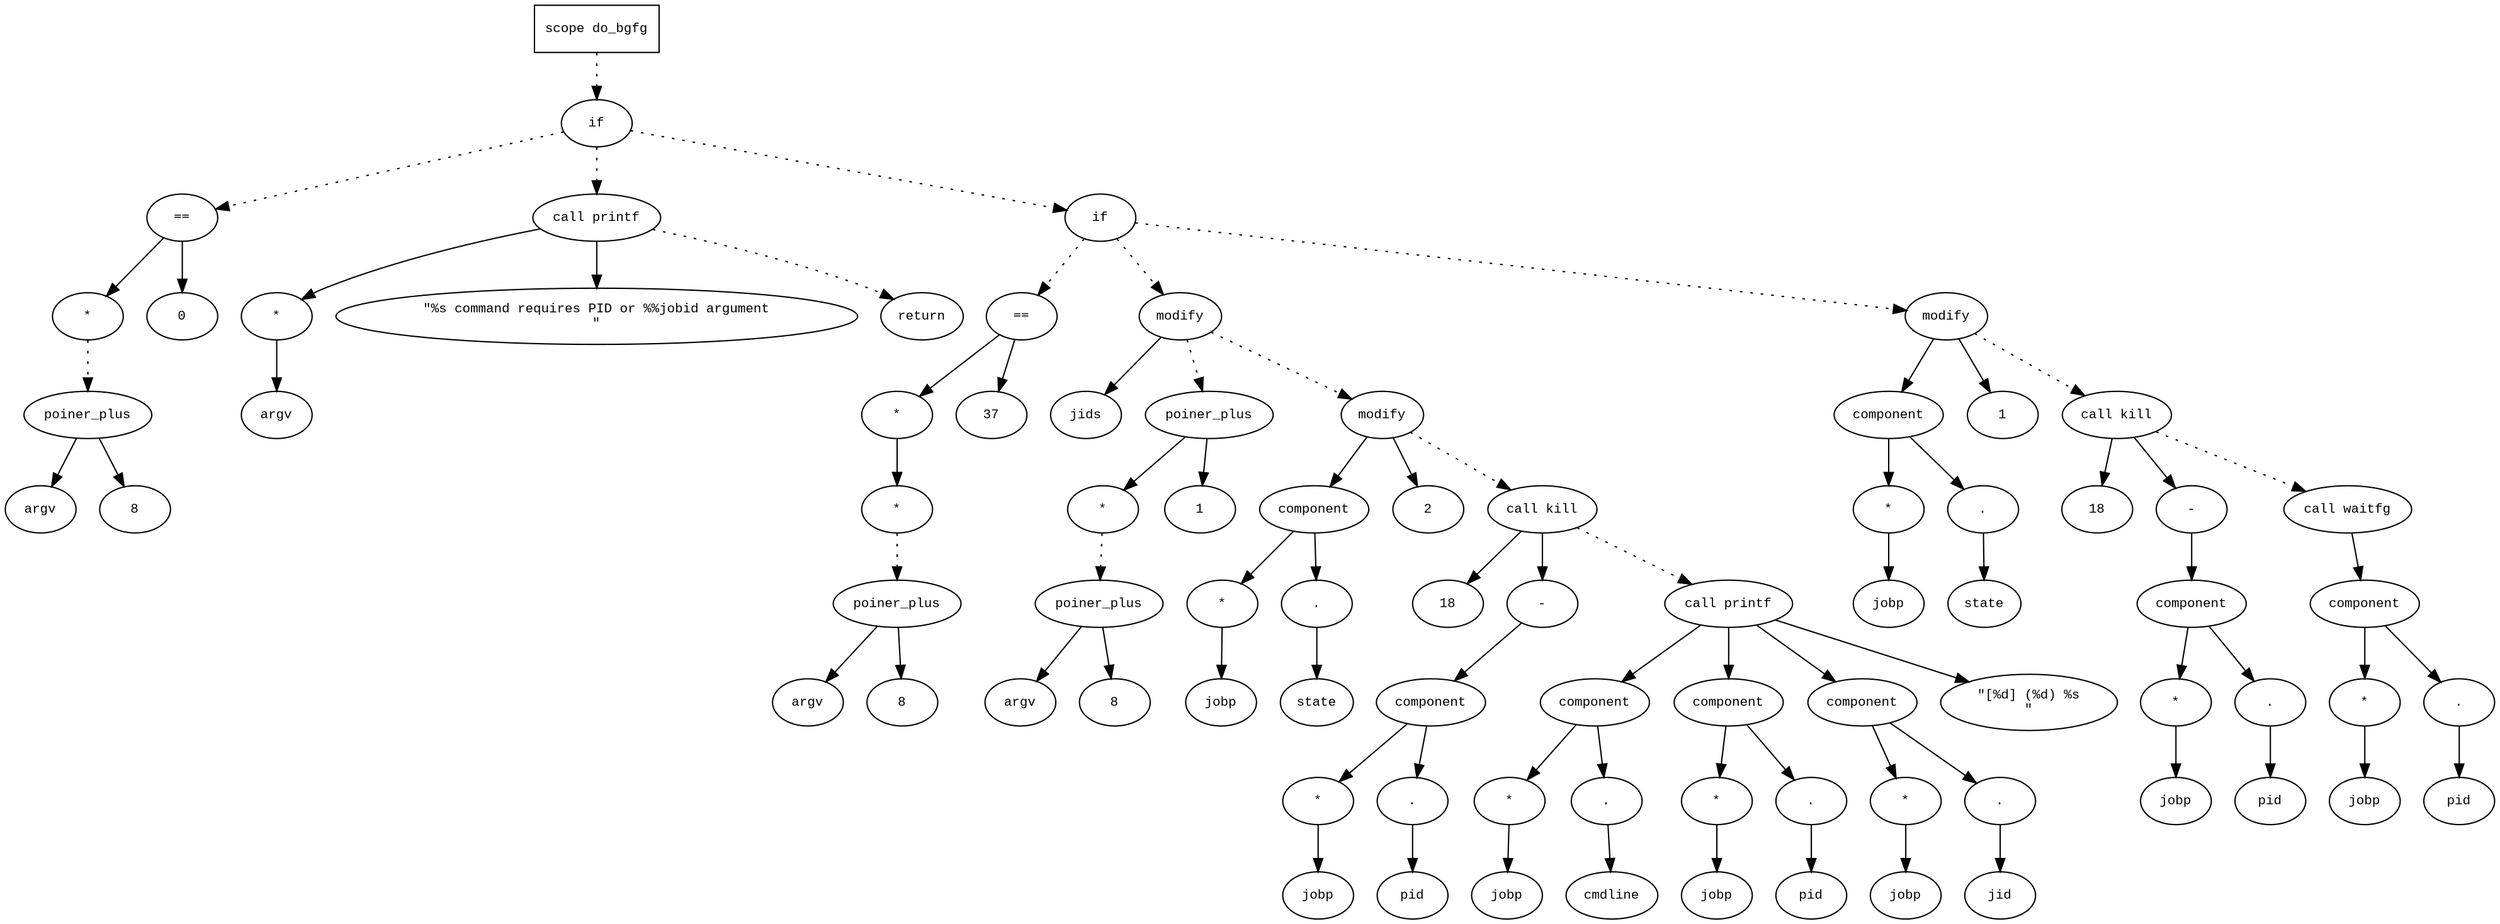 digraph AST {
  graph [fontname="Times New Roman",fontsize=10];
  node  [fontname="Courier New",fontsize=10];
  edge  [fontname="Times New Roman",fontsize=10];

  node1 [label="scope do_bgfg",shape=box];
  node2 [label="if",shape=ellipse];
  node1 -> node2 [style=dotted];
  node3 [label="==",shape=ellipse];
  node4 [label="*",shape=ellipse];
  node5 [label="poiner_plus",shape=ellipse];
  node6 [label="argv",shape=ellipse];
  node5 -> node6;
  node7 [label="8",shape=ellipse];
  node5 -> node7;
  node4 -> node5 [style=dotted];
  node3 -> node4;
  node8 [label="0",shape=ellipse];
  node3 -> node8;
  node2 -> node3 [style=dotted];
  node9 [label="call printf",shape=ellipse];
  node10 [label="*",shape=ellipse];
  node11 [label="argv",shape=ellipse];
  node10 -> node11;
  node9 -> node10;
  node12 [label="\"%s command requires PID or %%jobid argument
\"",shape=ellipse];
  node9 -> node12;
  node2 -> node9 [style=dotted];
  node13 [label="return",shape=ellipse];
  node9 -> node13 [style=dotted];
  node14 [label="if",shape=ellipse];
  node2 -> node14 [style=dotted];
  node15 [label="==",shape=ellipse];
  node16 [label="*",shape=ellipse];
  node17 [label="*",shape=ellipse];
  node18 [label="poiner_plus",shape=ellipse];
  node19 [label="argv",shape=ellipse];
  node18 -> node19;
  node20 [label="8",shape=ellipse];
  node18 -> node20;
  node17 -> node18 [style=dotted];
  node16 -> node17;
  node15 -> node16;
  node21 [label="37",shape=ellipse];
  node15 -> node21;
  node14 -> node15 [style=dotted];
  node22 [label="modify",shape=ellipse];
  node23 [label="jids",shape=ellipse];
  node22 -> node23;
  node24 [label="poiner_plus",shape=ellipse];
  node25 [label="*",shape=ellipse];
  node26 [label="poiner_plus",shape=ellipse];
  node27 [label="argv",shape=ellipse];
  node26 -> node27;
  node28 [label="8",shape=ellipse];
  node26 -> node28;
  node25 -> node26 [style=dotted];
  node24 -> node25;
  node29 [label="1",shape=ellipse];
  node24 -> node29;
  node22 -> node24 [style=dotted];
  node14 -> node22 [style=dotted];
  node30 [label="modify",shape=ellipse];
  node31 [label="component",shape=ellipse];
  node30 -> node31;
  node32 [label="*",shape=ellipse];
  node33 [label="jobp",shape=ellipse];
  node32 -> node33;
  node31 -> node32;
  node34 [label=".",shape=ellipse];
  node31 -> node34;
  node35 [label="state",shape=ellipse];
  node34 -> node35;
  node36 [label="2",shape=ellipse];
  node30 -> node36;
  node22 -> node30 [style=dotted];
  node37 [label="call kill",shape=ellipse];
  node38 [label="18",shape=ellipse];
  node37 -> node38;
  node39 [label="-",shape=ellipse];
  node40 [label="component",shape=ellipse];
  node39 -> node40;
  node41 [label="*",shape=ellipse];
  node42 [label="jobp",shape=ellipse];
  node41 -> node42;
  node40 -> node41;
  node43 [label=".",shape=ellipse];
  node40 -> node43;
  node44 [label="pid",shape=ellipse];
  node43 -> node44;
  node37 -> node39;
  node30 -> node37 [style=dotted];
  node45 [label="call printf",shape=ellipse];
  node46 [label="component",shape=ellipse];
  node45 -> node46;
  node47 [label="*",shape=ellipse];
  node48 [label="jobp",shape=ellipse];
  node47 -> node48;
  node46 -> node47;
  node49 [label=".",shape=ellipse];
  node46 -> node49;
  node50 [label="cmdline",shape=ellipse];
  node49 -> node50;
  node51 [label="component",shape=ellipse];
  node45 -> node51;
  node52 [label="*",shape=ellipse];
  node53 [label="jobp",shape=ellipse];
  node52 -> node53;
  node51 -> node52;
  node54 [label=".",shape=ellipse];
  node51 -> node54;
  node55 [label="pid",shape=ellipse];
  node54 -> node55;
  node56 [label="component",shape=ellipse];
  node45 -> node56;
  node57 [label="*",shape=ellipse];
  node58 [label="jobp",shape=ellipse];
  node57 -> node58;
  node56 -> node57;
  node59 [label=".",shape=ellipse];
  node56 -> node59;
  node60 [label="jid",shape=ellipse];
  node59 -> node60;
  node61 [label="\"[%d] (%d) %s
\"",shape=ellipse];
  node45 -> node61;
  node37 -> node45 [style=dotted];
  node62 [label="modify",shape=ellipse];
  node63 [label="component",shape=ellipse];
  node62 -> node63;
  node64 [label="*",shape=ellipse];
  node65 [label="jobp",shape=ellipse];
  node64 -> node65;
  node63 -> node64;
  node66 [label=".",shape=ellipse];
  node63 -> node66;
  node67 [label="state",shape=ellipse];
  node66 -> node67;
  node68 [label="1",shape=ellipse];
  node62 -> node68;
  node14 -> node62 [style=dotted];
  node69 [label="call kill",shape=ellipse];
  node70 [label="18",shape=ellipse];
  node69 -> node70;
  node71 [label="-",shape=ellipse];
  node72 [label="component",shape=ellipse];
  node71 -> node72;
  node73 [label="*",shape=ellipse];
  node74 [label="jobp",shape=ellipse];
  node73 -> node74;
  node72 -> node73;
  node75 [label=".",shape=ellipse];
  node72 -> node75;
  node76 [label="pid",shape=ellipse];
  node75 -> node76;
  node69 -> node71;
  node62 -> node69 [style=dotted];
  node77 [label="call waitfg",shape=ellipse];
  node78 [label="component",shape=ellipse];
  node77 -> node78;
  node79 [label="*",shape=ellipse];
  node80 [label="jobp",shape=ellipse];
  node79 -> node80;
  node78 -> node79;
  node81 [label=".",shape=ellipse];
  node78 -> node81;
  node82 [label="pid",shape=ellipse];
  node81 -> node82;
  node69 -> node77 [style=dotted];
} 